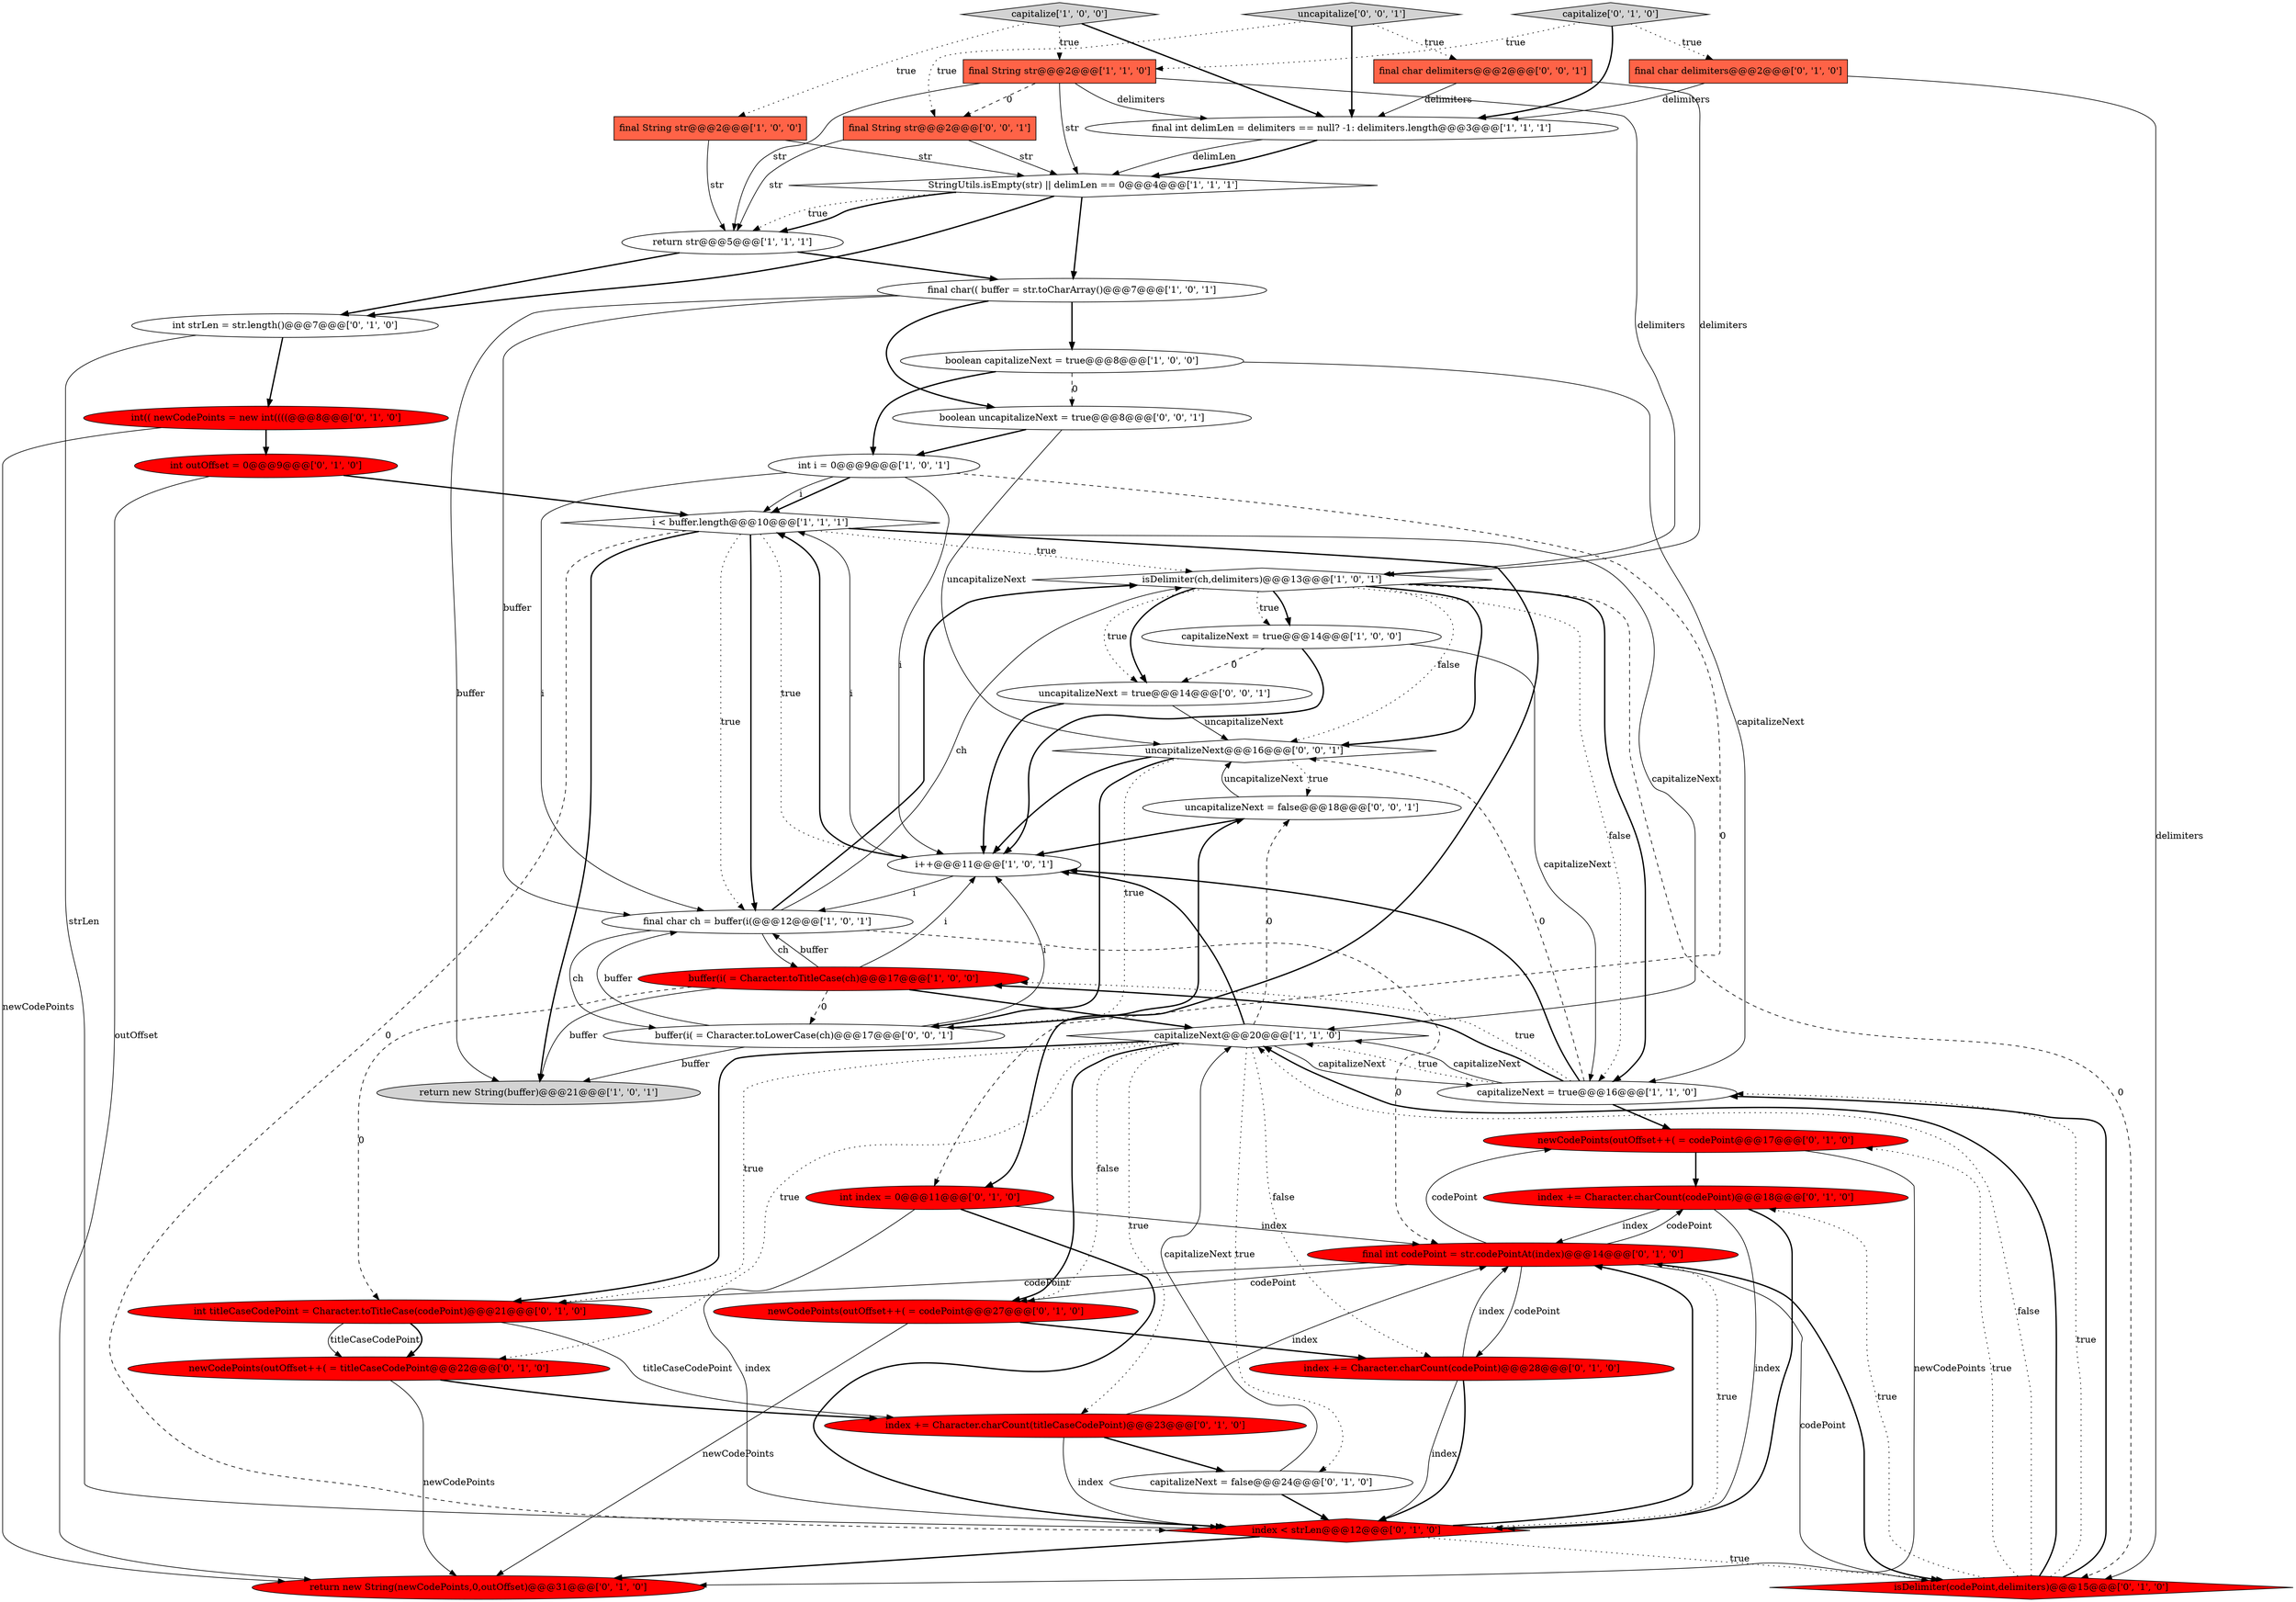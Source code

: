 digraph {
0 [style = filled, label = "StringUtils.isEmpty(str) || delimLen == 0@@@4@@@['1', '1', '1']", fillcolor = white, shape = diamond image = "AAA0AAABBB1BBB"];
22 [style = filled, label = "int(( newCodePoints = new int((((@@@8@@@['0', '1', '0']", fillcolor = red, shape = ellipse image = "AAA1AAABBB2BBB"];
39 [style = filled, label = "uncapitalizeNext = true@@@14@@@['0', '0', '1']", fillcolor = white, shape = ellipse image = "AAA0AAABBB3BBB"];
5 [style = filled, label = "int i = 0@@@9@@@['1', '0', '1']", fillcolor = white, shape = ellipse image = "AAA0AAABBB1BBB"];
15 [style = filled, label = "i < buffer.length@@@10@@@['1', '1', '1']", fillcolor = white, shape = diamond image = "AAA0AAABBB1BBB"];
12 [style = filled, label = "final int delimLen = delimiters == null? -1: delimiters.length@@@3@@@['1', '1', '1']", fillcolor = white, shape = ellipse image = "AAA0AAABBB1BBB"];
27 [style = filled, label = "isDelimiter(codePoint,delimiters)@@@15@@@['0', '1', '0']", fillcolor = red, shape = diamond image = "AAA1AAABBB2BBB"];
2 [style = filled, label = "return new String(buffer)@@@21@@@['1', '0', '1']", fillcolor = lightgray, shape = ellipse image = "AAA0AAABBB1BBB"];
43 [style = filled, label = "uncapitalize['0', '0', '1']", fillcolor = lightgray, shape = diamond image = "AAA0AAABBB3BBB"];
14 [style = filled, label = "capitalizeNext = true@@@16@@@['1', '1', '0']", fillcolor = white, shape = ellipse image = "AAA0AAABBB1BBB"];
16 [style = filled, label = "boolean capitalizeNext = true@@@8@@@['1', '0', '0']", fillcolor = white, shape = ellipse image = "AAA0AAABBB1BBB"];
28 [style = filled, label = "newCodePoints(outOffset++( = codePoint@@@27@@@['0', '1', '0']", fillcolor = red, shape = ellipse image = "AAA1AAABBB2BBB"];
17 [style = filled, label = "buffer(i( = Character.toTitleCase(ch)@@@17@@@['1', '0', '0']", fillcolor = red, shape = ellipse image = "AAA1AAABBB1BBB"];
9 [style = filled, label = "isDelimiter(ch,delimiters)@@@13@@@['1', '0', '1']", fillcolor = white, shape = diamond image = "AAA0AAABBB1BBB"];
1 [style = filled, label = "final String str@@@2@@@['1', '0', '0']", fillcolor = tomato, shape = box image = "AAA0AAABBB1BBB"];
20 [style = filled, label = "final char delimiters@@@2@@@['0', '1', '0']", fillcolor = tomato, shape = box image = "AAA0AAABBB2BBB"];
35 [style = filled, label = "final int codePoint = str.codePointAt(index)@@@14@@@['0', '1', '0']", fillcolor = red, shape = ellipse image = "AAA1AAABBB2BBB"];
13 [style = filled, label = "final char ch = buffer(i(@@@12@@@['1', '0', '1']", fillcolor = white, shape = ellipse image = "AAA0AAABBB1BBB"];
31 [style = filled, label = "return new String(newCodePoints,0,outOffset)@@@31@@@['0', '1', '0']", fillcolor = red, shape = ellipse image = "AAA1AAABBB2BBB"];
33 [style = filled, label = "capitalizeNext = false@@@24@@@['0', '1', '0']", fillcolor = white, shape = ellipse image = "AAA0AAABBB2BBB"];
34 [style = filled, label = "newCodePoints(outOffset++( = titleCaseCodePoint@@@22@@@['0', '1', '0']", fillcolor = red, shape = ellipse image = "AAA1AAABBB2BBB"];
6 [style = filled, label = "final String str@@@2@@@['1', '1', '0']", fillcolor = tomato, shape = box image = "AAA0AAABBB1BBB"];
7 [style = filled, label = "return str@@@5@@@['1', '1', '1']", fillcolor = white, shape = ellipse image = "AAA0AAABBB1BBB"];
19 [style = filled, label = "index < strLen@@@12@@@['0', '1', '0']", fillcolor = red, shape = diamond image = "AAA1AAABBB2BBB"];
29 [style = filled, label = "index += Character.charCount(titleCaseCodePoint)@@@23@@@['0', '1', '0']", fillcolor = red, shape = ellipse image = "AAA1AAABBB2BBB"];
37 [style = filled, label = "boolean uncapitalizeNext = true@@@8@@@['0', '0', '1']", fillcolor = white, shape = ellipse image = "AAA0AAABBB3BBB"];
40 [style = filled, label = "uncapitalizeNext = false@@@18@@@['0', '0', '1']", fillcolor = white, shape = ellipse image = "AAA0AAABBB3BBB"];
41 [style = filled, label = "uncapitalizeNext@@@16@@@['0', '0', '1']", fillcolor = white, shape = diamond image = "AAA0AAABBB3BBB"];
18 [style = filled, label = "int titleCaseCodePoint = Character.toTitleCase(codePoint)@@@21@@@['0', '1', '0']", fillcolor = red, shape = ellipse image = "AAA1AAABBB2BBB"];
30 [style = filled, label = "int strLen = str.length()@@@7@@@['0', '1', '0']", fillcolor = white, shape = ellipse image = "AAA0AAABBB2BBB"];
42 [style = filled, label = "buffer(i( = Character.toLowerCase(ch)@@@17@@@['0', '0', '1']", fillcolor = white, shape = ellipse image = "AAA0AAABBB3BBB"];
10 [style = filled, label = "final char(( buffer = str.toCharArray()@@@7@@@['1', '0', '1']", fillcolor = white, shape = ellipse image = "AAA0AAABBB1BBB"];
11 [style = filled, label = "capitalize['1', '0', '0']", fillcolor = lightgray, shape = diamond image = "AAA0AAABBB1BBB"];
3 [style = filled, label = "capitalizeNext@@@20@@@['1', '1', '0']", fillcolor = white, shape = diamond image = "AAA0AAABBB1BBB"];
8 [style = filled, label = "capitalizeNext = true@@@14@@@['1', '0', '0']", fillcolor = white, shape = ellipse image = "AAA0AAABBB1BBB"];
32 [style = filled, label = "index += Character.charCount(codePoint)@@@18@@@['0', '1', '0']", fillcolor = red, shape = ellipse image = "AAA1AAABBB2BBB"];
4 [style = filled, label = "i++@@@11@@@['1', '0', '1']", fillcolor = white, shape = ellipse image = "AAA0AAABBB1BBB"];
24 [style = filled, label = "int index = 0@@@11@@@['0', '1', '0']", fillcolor = red, shape = ellipse image = "AAA1AAABBB2BBB"];
21 [style = filled, label = "index += Character.charCount(codePoint)@@@28@@@['0', '1', '0']", fillcolor = red, shape = ellipse image = "AAA1AAABBB2BBB"];
26 [style = filled, label = "capitalize['0', '1', '0']", fillcolor = lightgray, shape = diamond image = "AAA0AAABBB2BBB"];
38 [style = filled, label = "final String str@@@2@@@['0', '0', '1']", fillcolor = tomato, shape = box image = "AAA0AAABBB3BBB"];
36 [style = filled, label = "final char delimiters@@@2@@@['0', '0', '1']", fillcolor = tomato, shape = box image = "AAA0AAABBB3BBB"];
25 [style = filled, label = "newCodePoints(outOffset++( = codePoint@@@17@@@['0', '1', '0']", fillcolor = red, shape = ellipse image = "AAA1AAABBB2BBB"];
23 [style = filled, label = "int outOffset = 0@@@9@@@['0', '1', '0']", fillcolor = red, shape = ellipse image = "AAA1AAABBB2BBB"];
32->19 [style = solid, label="index"];
40->4 [style = bold, label=""];
0->30 [style = bold, label=""];
27->14 [style = dotted, label="true"];
27->32 [style = dotted, label="true"];
14->25 [style = bold, label=""];
3->40 [style = dashed, label="0"];
10->13 [style = solid, label="buffer"];
17->2 [style = solid, label="buffer"];
7->30 [style = bold, label=""];
11->1 [style = dotted, label="true"];
35->27 [style = solid, label="codePoint"];
4->15 [style = bold, label=""];
3->33 [style = dotted, label="true"];
5->24 [style = dashed, label="0"];
42->2 [style = solid, label="buffer"];
9->27 [style = dashed, label="0"];
5->15 [style = bold, label=""];
14->17 [style = bold, label=""];
6->38 [style = dashed, label="0"];
15->19 [style = dashed, label="0"];
3->4 [style = bold, label=""];
3->34 [style = dotted, label="true"];
15->9 [style = dotted, label="true"];
3->18 [style = bold, label=""];
37->5 [style = bold, label=""];
13->42 [style = solid, label="ch"];
26->12 [style = bold, label=""];
21->19 [style = solid, label="index"];
6->7 [style = solid, label="str"];
28->21 [style = bold, label=""];
41->40 [style = dotted, label="true"];
4->15 [style = solid, label="i"];
32->35 [style = solid, label="index"];
17->13 [style = solid, label="buffer"];
9->14 [style = bold, label=""];
6->9 [style = solid, label="delimiters"];
14->3 [style = dotted, label="true"];
41->42 [style = dotted, label="true"];
8->4 [style = bold, label=""];
20->27 [style = solid, label="delimiters"];
19->35 [style = dotted, label="true"];
0->7 [style = dotted, label="true"];
15->13 [style = bold, label=""];
9->39 [style = bold, label=""];
24->19 [style = bold, label=""];
16->37 [style = dashed, label="0"];
27->25 [style = dotted, label="true"];
21->19 [style = bold, label=""];
3->29 [style = dotted, label="true"];
9->14 [style = dotted, label="false"];
1->0 [style = solid, label="str"];
6->0 [style = solid, label="str"];
37->41 [style = solid, label="uncapitalizeNext"];
41->4 [style = bold, label=""];
26->20 [style = dotted, label="true"];
19->27 [style = dotted, label="true"];
11->12 [style = bold, label=""];
35->18 [style = solid, label="codePoint"];
9->8 [style = bold, label=""];
22->23 [style = bold, label=""];
39->4 [style = bold, label=""];
42->40 [style = bold, label=""];
15->13 [style = dotted, label="true"];
0->7 [style = bold, label=""];
9->8 [style = dotted, label="true"];
3->28 [style = dotted, label="false"];
18->29 [style = solid, label="titleCaseCodePoint"];
43->12 [style = bold, label=""];
3->18 [style = dotted, label="true"];
15->3 [style = solid, label="capitalizeNext"];
40->41 [style = solid, label="uncapitalizeNext"];
1->7 [style = solid, label="str"];
26->6 [style = dotted, label="true"];
17->18 [style = dashed, label="0"];
24->19 [style = solid, label="index"];
14->4 [style = bold, label=""];
43->38 [style = dotted, label="true"];
18->34 [style = solid, label="titleCaseCodePoint"];
34->29 [style = bold, label=""];
29->35 [style = solid, label="index"];
6->12 [style = solid, label="delimiters"];
3->14 [style = solid, label="capitalizeNext"];
39->41 [style = solid, label="uncapitalizeNext"];
8->14 [style = solid, label="capitalizeNext"];
27->14 [style = bold, label=""];
13->35 [style = dashed, label="0"];
36->9 [style = solid, label="delimiters"];
29->19 [style = solid, label="index"];
23->31 [style = solid, label="outOffset"];
18->34 [style = bold, label=""];
23->15 [style = bold, label=""];
5->13 [style = solid, label="i"];
32->19 [style = bold, label=""];
38->0 [style = solid, label="str"];
17->42 [style = dashed, label="0"];
35->25 [style = solid, label="codePoint"];
28->31 [style = solid, label="newCodePoints"];
14->17 [style = dotted, label="true"];
25->31 [style = solid, label="newCodePoints"];
3->28 [style = bold, label=""];
22->31 [style = solid, label="newCodePoints"];
14->3 [style = solid, label="capitalizeNext"];
10->16 [style = bold, label=""];
42->13 [style = solid, label="buffer"];
11->6 [style = dotted, label="true"];
19->35 [style = bold, label=""];
12->0 [style = solid, label="delimLen"];
17->3 [style = bold, label=""];
16->5 [style = bold, label=""];
13->9 [style = bold, label=""];
20->12 [style = solid, label="delimiters"];
33->19 [style = bold, label=""];
42->4 [style = solid, label="i"];
43->36 [style = dotted, label="true"];
30->19 [style = solid, label="strLen"];
33->3 [style = solid, label="capitalizeNext"];
27->3 [style = dotted, label="false"];
35->32 [style = solid, label="codePoint"];
10->37 [style = bold, label=""];
14->41 [style = dashed, label="0"];
34->31 [style = solid, label="newCodePoints"];
15->2 [style = bold, label=""];
35->27 [style = bold, label=""];
30->22 [style = bold, label=""];
17->4 [style = solid, label="i"];
16->14 [style = solid, label="capitalizeNext"];
10->2 [style = solid, label="buffer"];
7->10 [style = bold, label=""];
19->31 [style = bold, label=""];
5->4 [style = solid, label="i"];
38->7 [style = solid, label="str"];
27->3 [style = bold, label=""];
21->35 [style = solid, label="index"];
25->32 [style = bold, label=""];
36->12 [style = solid, label="delimiters"];
13->9 [style = solid, label="ch"];
12->0 [style = bold, label=""];
4->13 [style = solid, label="i"];
15->4 [style = dotted, label="true"];
9->41 [style = bold, label=""];
35->21 [style = solid, label="codePoint"];
0->10 [style = bold, label=""];
29->33 [style = bold, label=""];
5->15 [style = solid, label="i"];
8->39 [style = dashed, label="0"];
15->24 [style = bold, label=""];
9->39 [style = dotted, label="true"];
24->35 [style = solid, label="index"];
13->17 [style = solid, label="ch"];
3->21 [style = dotted, label="false"];
9->41 [style = dotted, label="false"];
35->28 [style = solid, label="codePoint"];
41->42 [style = bold, label=""];
}
